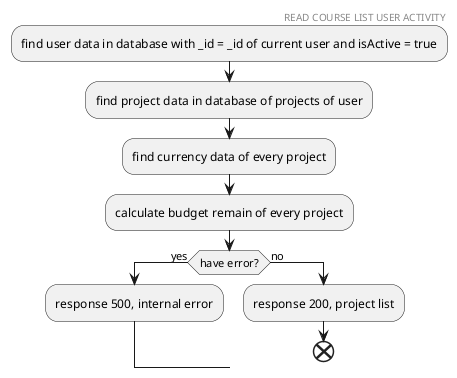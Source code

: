@startuml Project user activity

header READ COURSE LIST USER ACTIVITY
  :find user data in database with _id = _id of current user and isActive = true;
  :find project data in database of projects of user;
  :find currency data of every project;
  :calculate budget remain of every project;
  if (have error?) then (yes)
    :response 500, internal error;
  else (no)
    :response 200, project list;
  end
@enduml